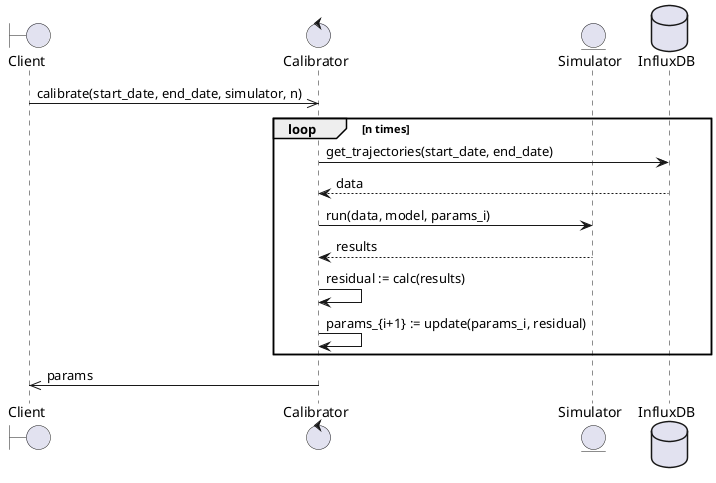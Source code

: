 @startuml Calibration
boundary Client as client
control Calibrator as cal
entity Simulator as sim
database InfluxDB as db
client ->> cal: calibrate(start_date, end_date, simulator, n)
loop n times
  cal -> db: get_trajectories(start_date, end_date)
  return data
  cal -> sim: run(data, model, params_i)
  sim --> cal: results
  cal -> cal: residual := calc(results)
  cal -> cal: params_{i+1} := update(params_i, residual)
end
cal ->> client: params
@enduml
